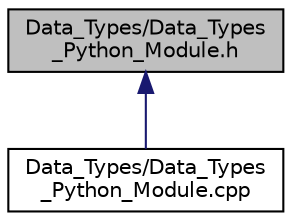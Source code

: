 digraph "Data_Types/Data_Types_Python_Module.h"
{
 // INTERACTIVE_SVG=YES
 // LATEX_PDF_SIZE
  bgcolor="transparent";
  edge [fontname="Helvetica",fontsize="10",labelfontname="Helvetica",labelfontsize="10"];
  node [fontname="Helvetica",fontsize="10",shape=record];
  Node1 [label="Data_Types/Data_Types\l_Python_Module.h",height=0.2,width=0.4,color="black", fillcolor="grey75", style="filled", fontcolor="black",tooltip="Python module for data types in PySYCL."];
  Node1 -> Node2 [dir="back",color="midnightblue",fontsize="10",style="solid",fontname="Helvetica"];
  Node2 [label="Data_Types/Data_Types\l_Python_Module.cpp",height=0.2,width=0.4,color="black",URL="$_data___types___python___module_8cpp.html",tooltip="Python module for data types in PySYCL."];
}
